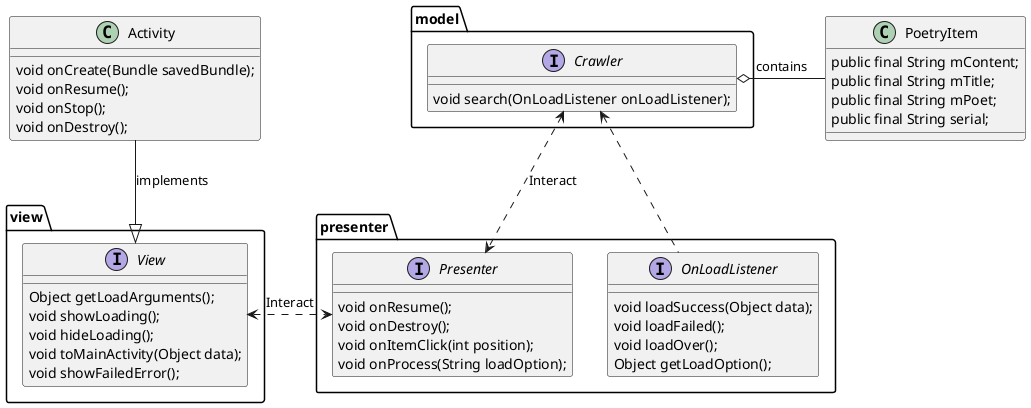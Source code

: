 @startuml
package presenter{
interface Presenter{
    void onResume();
    void onDestroy();
    void onItemClick(int position);
    void onProcess(String loadOption);
}
interface OnLoadListener{
    void loadSuccess(Object data);
    void loadFailed();
    void loadOver();
    Object getLoadOption();
}

}

class Activity{
void onCreate(Bundle savedBundle);
void onResume();
void onStop();
void onDestroy();
}

package view{
interface View{
Object getLoadArguments();
void showLoading();
void hideLoading();
void toMainActivity(Object data);
void showFailedError();
}
}

Activity --|> View:implements
package model{
interface Crawler{
    void search(OnLoadListener onLoadListener);
}
}
Crawler <.. OnLoadListener

Crawler <..> Presenter:Interact

View <.> Presenter:Interact

class PoetryItem{
    public final String mContent;
    public final String mTitle;
    public final String mPoet;
    public final String serial;
}
Crawler o- PoetryItem:contains

/'package dictionary{
class DetailCrawlerImpl
class DetailPoetryPresenterImpl
class MainPageView
}

package search{
class SearchingCrawlerImpl
class SearchingPresenterImpl
class SearchingView
}

package main{
class MainCrawlerImpl
class MainPresenterImpl
class RecommendationView
}'/
@enduml
